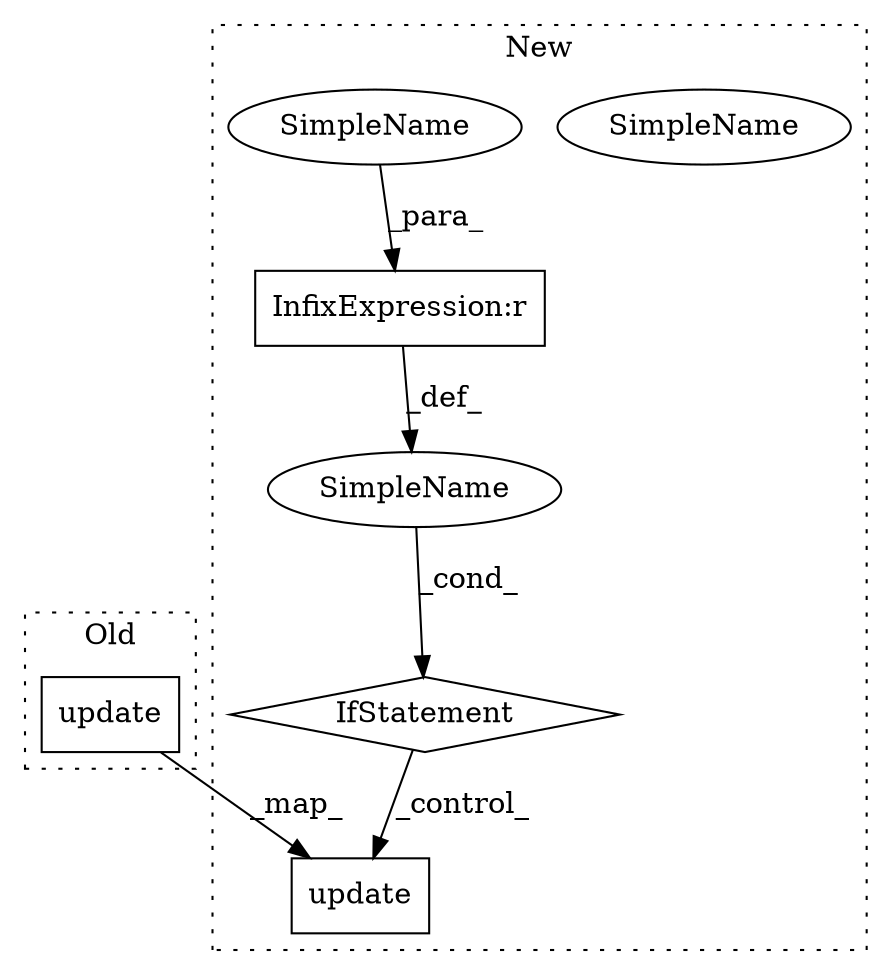 digraph G {
subgraph cluster0 {
1 [label="update" a="32" s="3611,3619" l="7,1" shape="box"];
label = "Old";
style="dotted";
}
subgraph cluster1 {
2 [label="update" a="32" s="3669,3677" l="7,1" shape="box"];
3 [label="SimpleName" a="42" s="" l="" shape="ellipse"];
4 [label="IfStatement" a="25" s="3617,3635" l="4,2" shape="diamond"];
5 [label="InfixExpression:r" a="27" s="3622" l="3" shape="box"];
6 [label="SimpleName" a="42" s="3621" l="1" shape="ellipse"];
7 [label="SimpleName" a="42" s="3621" l="1" shape="ellipse"];
label = "New";
style="dotted";
}
1 -> 2 [label="_map_"];
3 -> 4 [label="_cond_"];
4 -> 2 [label="_control_"];
5 -> 3 [label="_def_"];
7 -> 5 [label="_para_"];
}